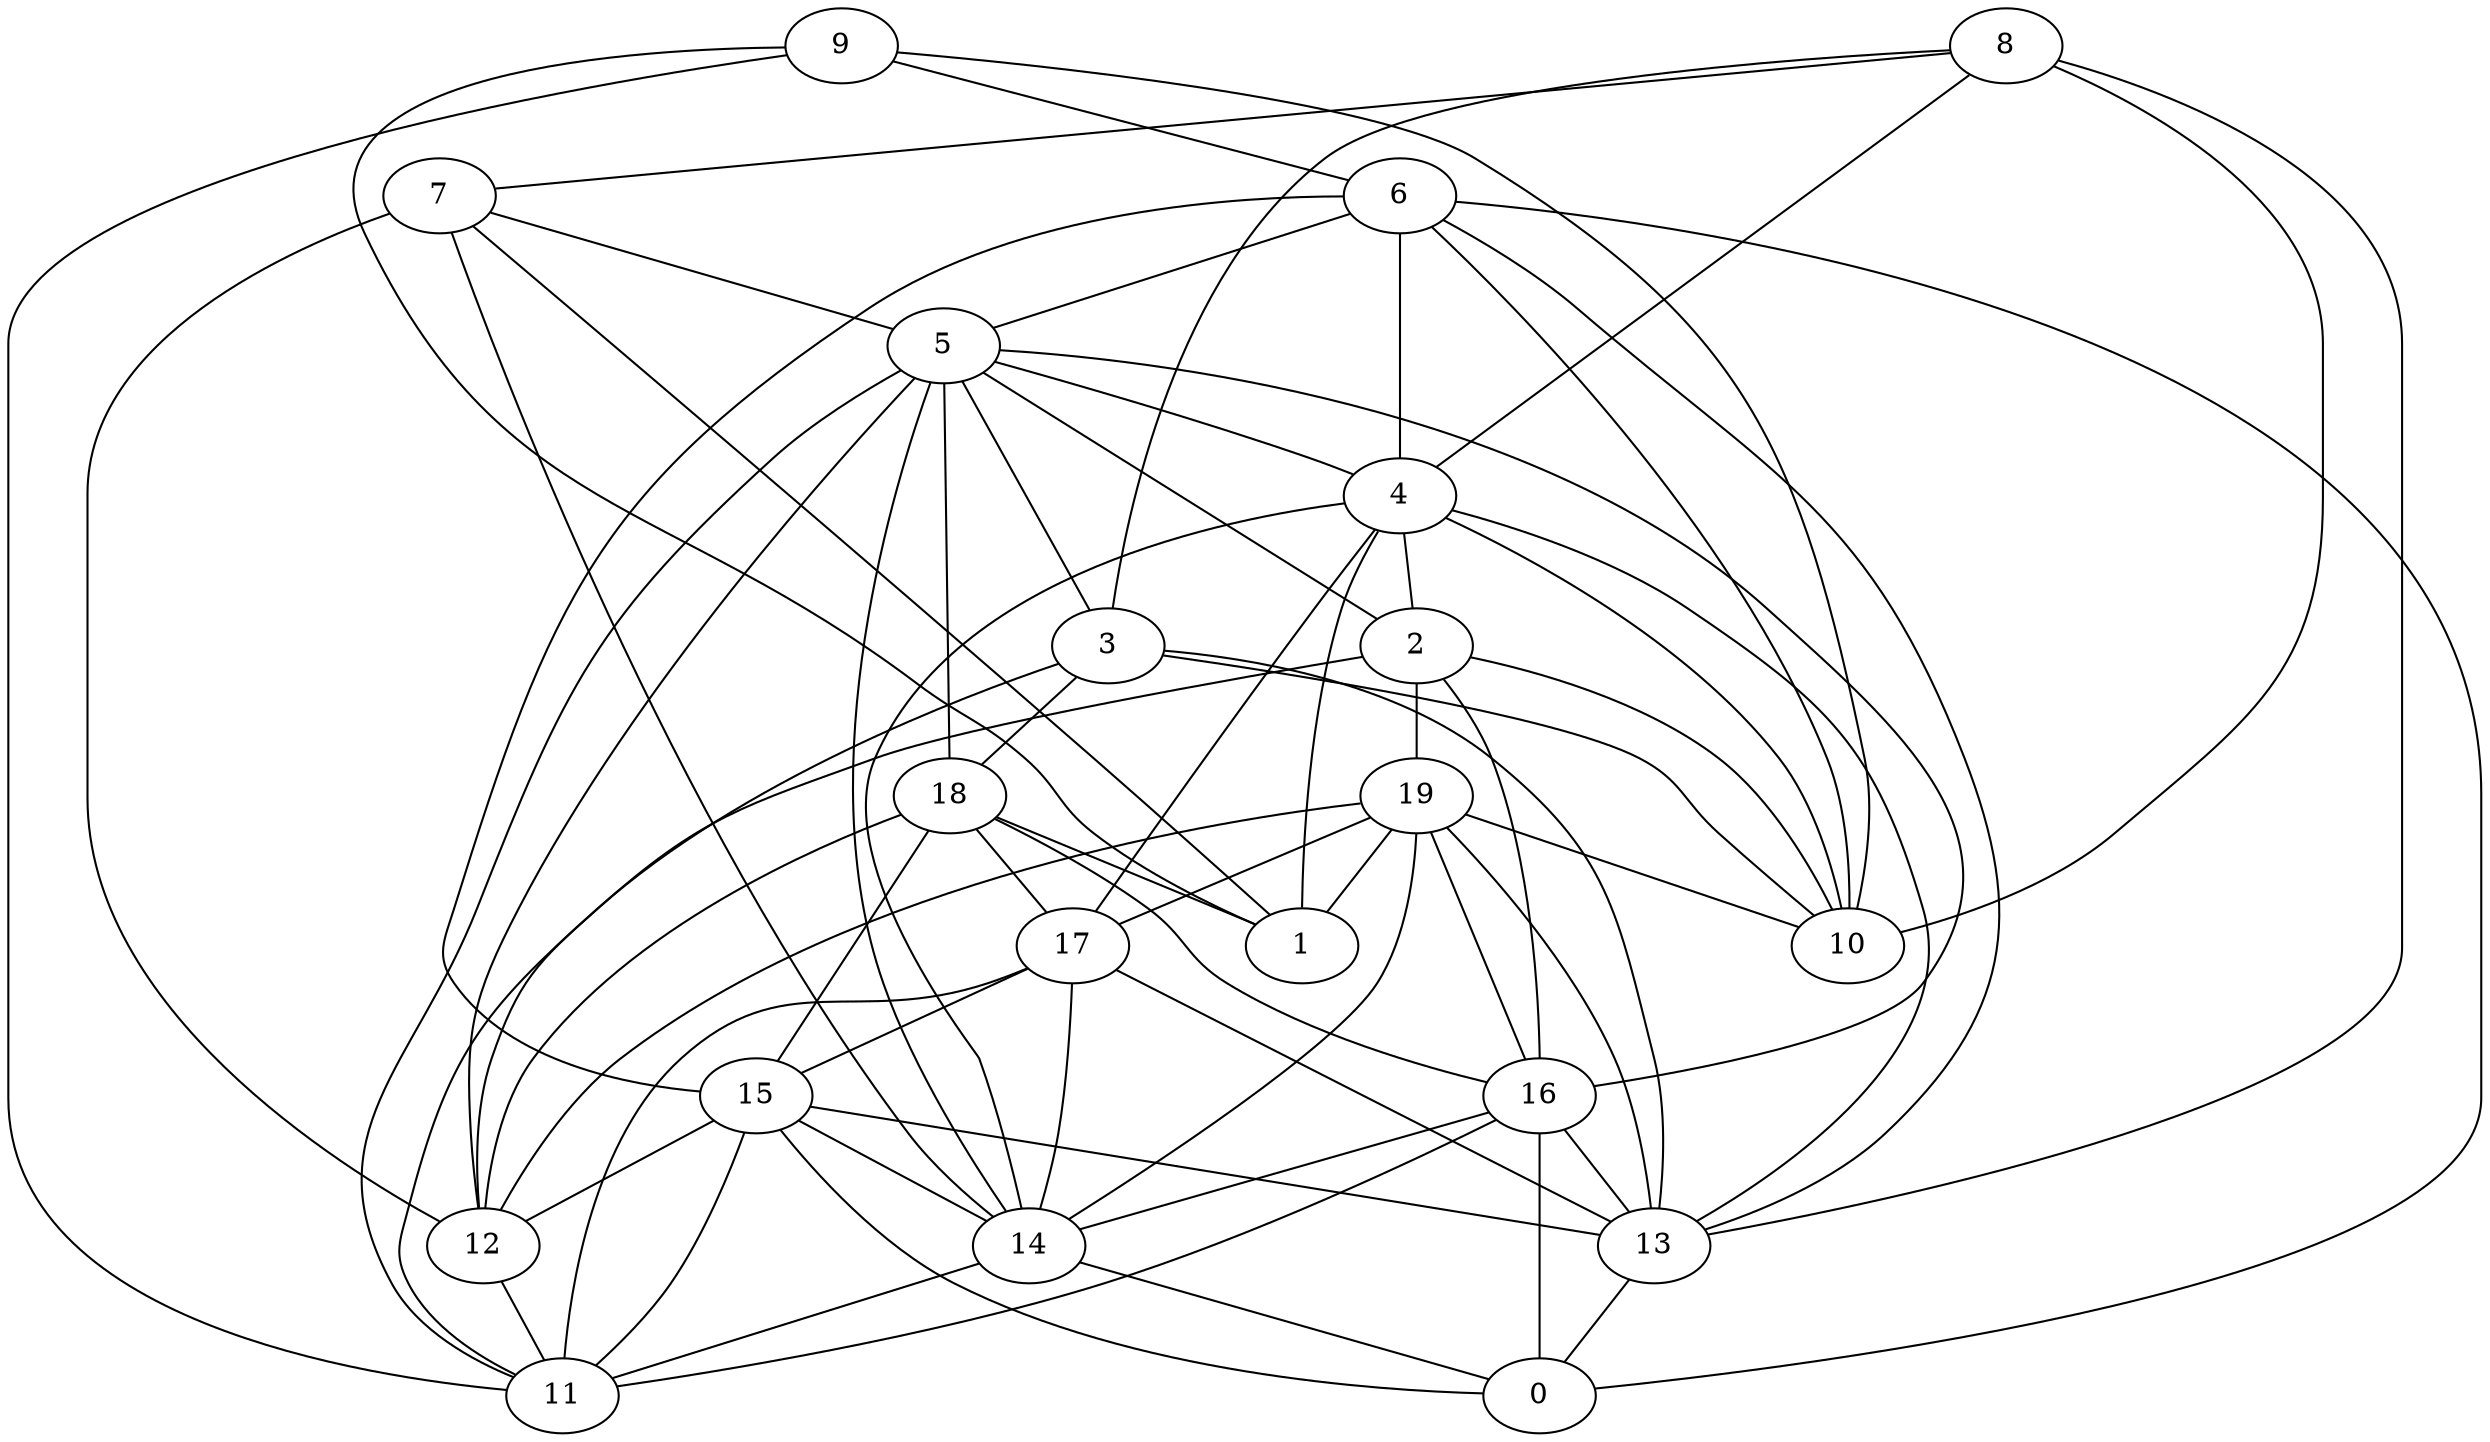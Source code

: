 digraph GG_graph {

subgraph G_graph {
edge [color = black]
"9" -> "10" [dir = none]
"9" -> "6" [dir = none]
"4" -> "13" [dir = none]
"4" -> "1" [dir = none]
"4" -> "10" [dir = none]
"4" -> "14" [dir = none]
"5" -> "16" [dir = none]
"5" -> "3" [dir = none]
"5" -> "4" [dir = none]
"5" -> "14" [dir = none]
"2" -> "11" [dir = none]
"2" -> "10" [dir = none]
"8" -> "4" [dir = none]
"8" -> "13" [dir = none]
"16" -> "13" [dir = none]
"3" -> "12" [dir = none]
"7" -> "12" [dir = none]
"7" -> "14" [dir = none]
"7" -> "1" [dir = none]
"7" -> "5" [dir = none]
"17" -> "15" [dir = none]
"17" -> "11" [dir = none]
"17" -> "13" [dir = none]
"18" -> "16" [dir = none]
"18" -> "17" [dir = none]
"15" -> "13" [dir = none]
"15" -> "14" [dir = none]
"15" -> "12" [dir = none]
"15" -> "11" [dir = none]
"6" -> "5" [dir = none]
"6" -> "13" [dir = none]
"6" -> "0" [dir = none]
"19" -> "17" [dir = none]
"19" -> "13" [dir = none]
"19" -> "10" [dir = none]
"19" -> "1" [dir = none]
"14" -> "11" [dir = none]
"14" -> "0" [dir = none]
"3" -> "18" [dir = none]
"19" -> "14" [dir = none]
"6" -> "4" [dir = none]
"3" -> "13" [dir = none]
"6" -> "15" [dir = none]
"3" -> "10" [dir = none]
"18" -> "12" [dir = none]
"6" -> "10" [dir = none]
"18" -> "15" [dir = none]
"17" -> "14" [dir = none]
"8" -> "7" [dir = none]
"19" -> "12" [dir = none]
"8" -> "10" [dir = none]
"19" -> "16" [dir = none]
"8" -> "3" [dir = none]
"9" -> "11" [dir = none]
"16" -> "14" [dir = none]
"16" -> "11" [dir = none]
"18" -> "1" [dir = none]
"5" -> "2" [dir = none]
"15" -> "0" [dir = none]
"16" -> "0" [dir = none]
"2" -> "19" [dir = none]
"2" -> "16" [dir = none]
"13" -> "0" [dir = none]
"9" -> "1" [dir = none]
"5" -> "11" [dir = none]
"5" -> "12" [dir = none]
"5" -> "18" [dir = none]
"4" -> "17" [dir = none]
"12" -> "11" [dir = none]
"4" -> "2" [dir = none]
}

}

